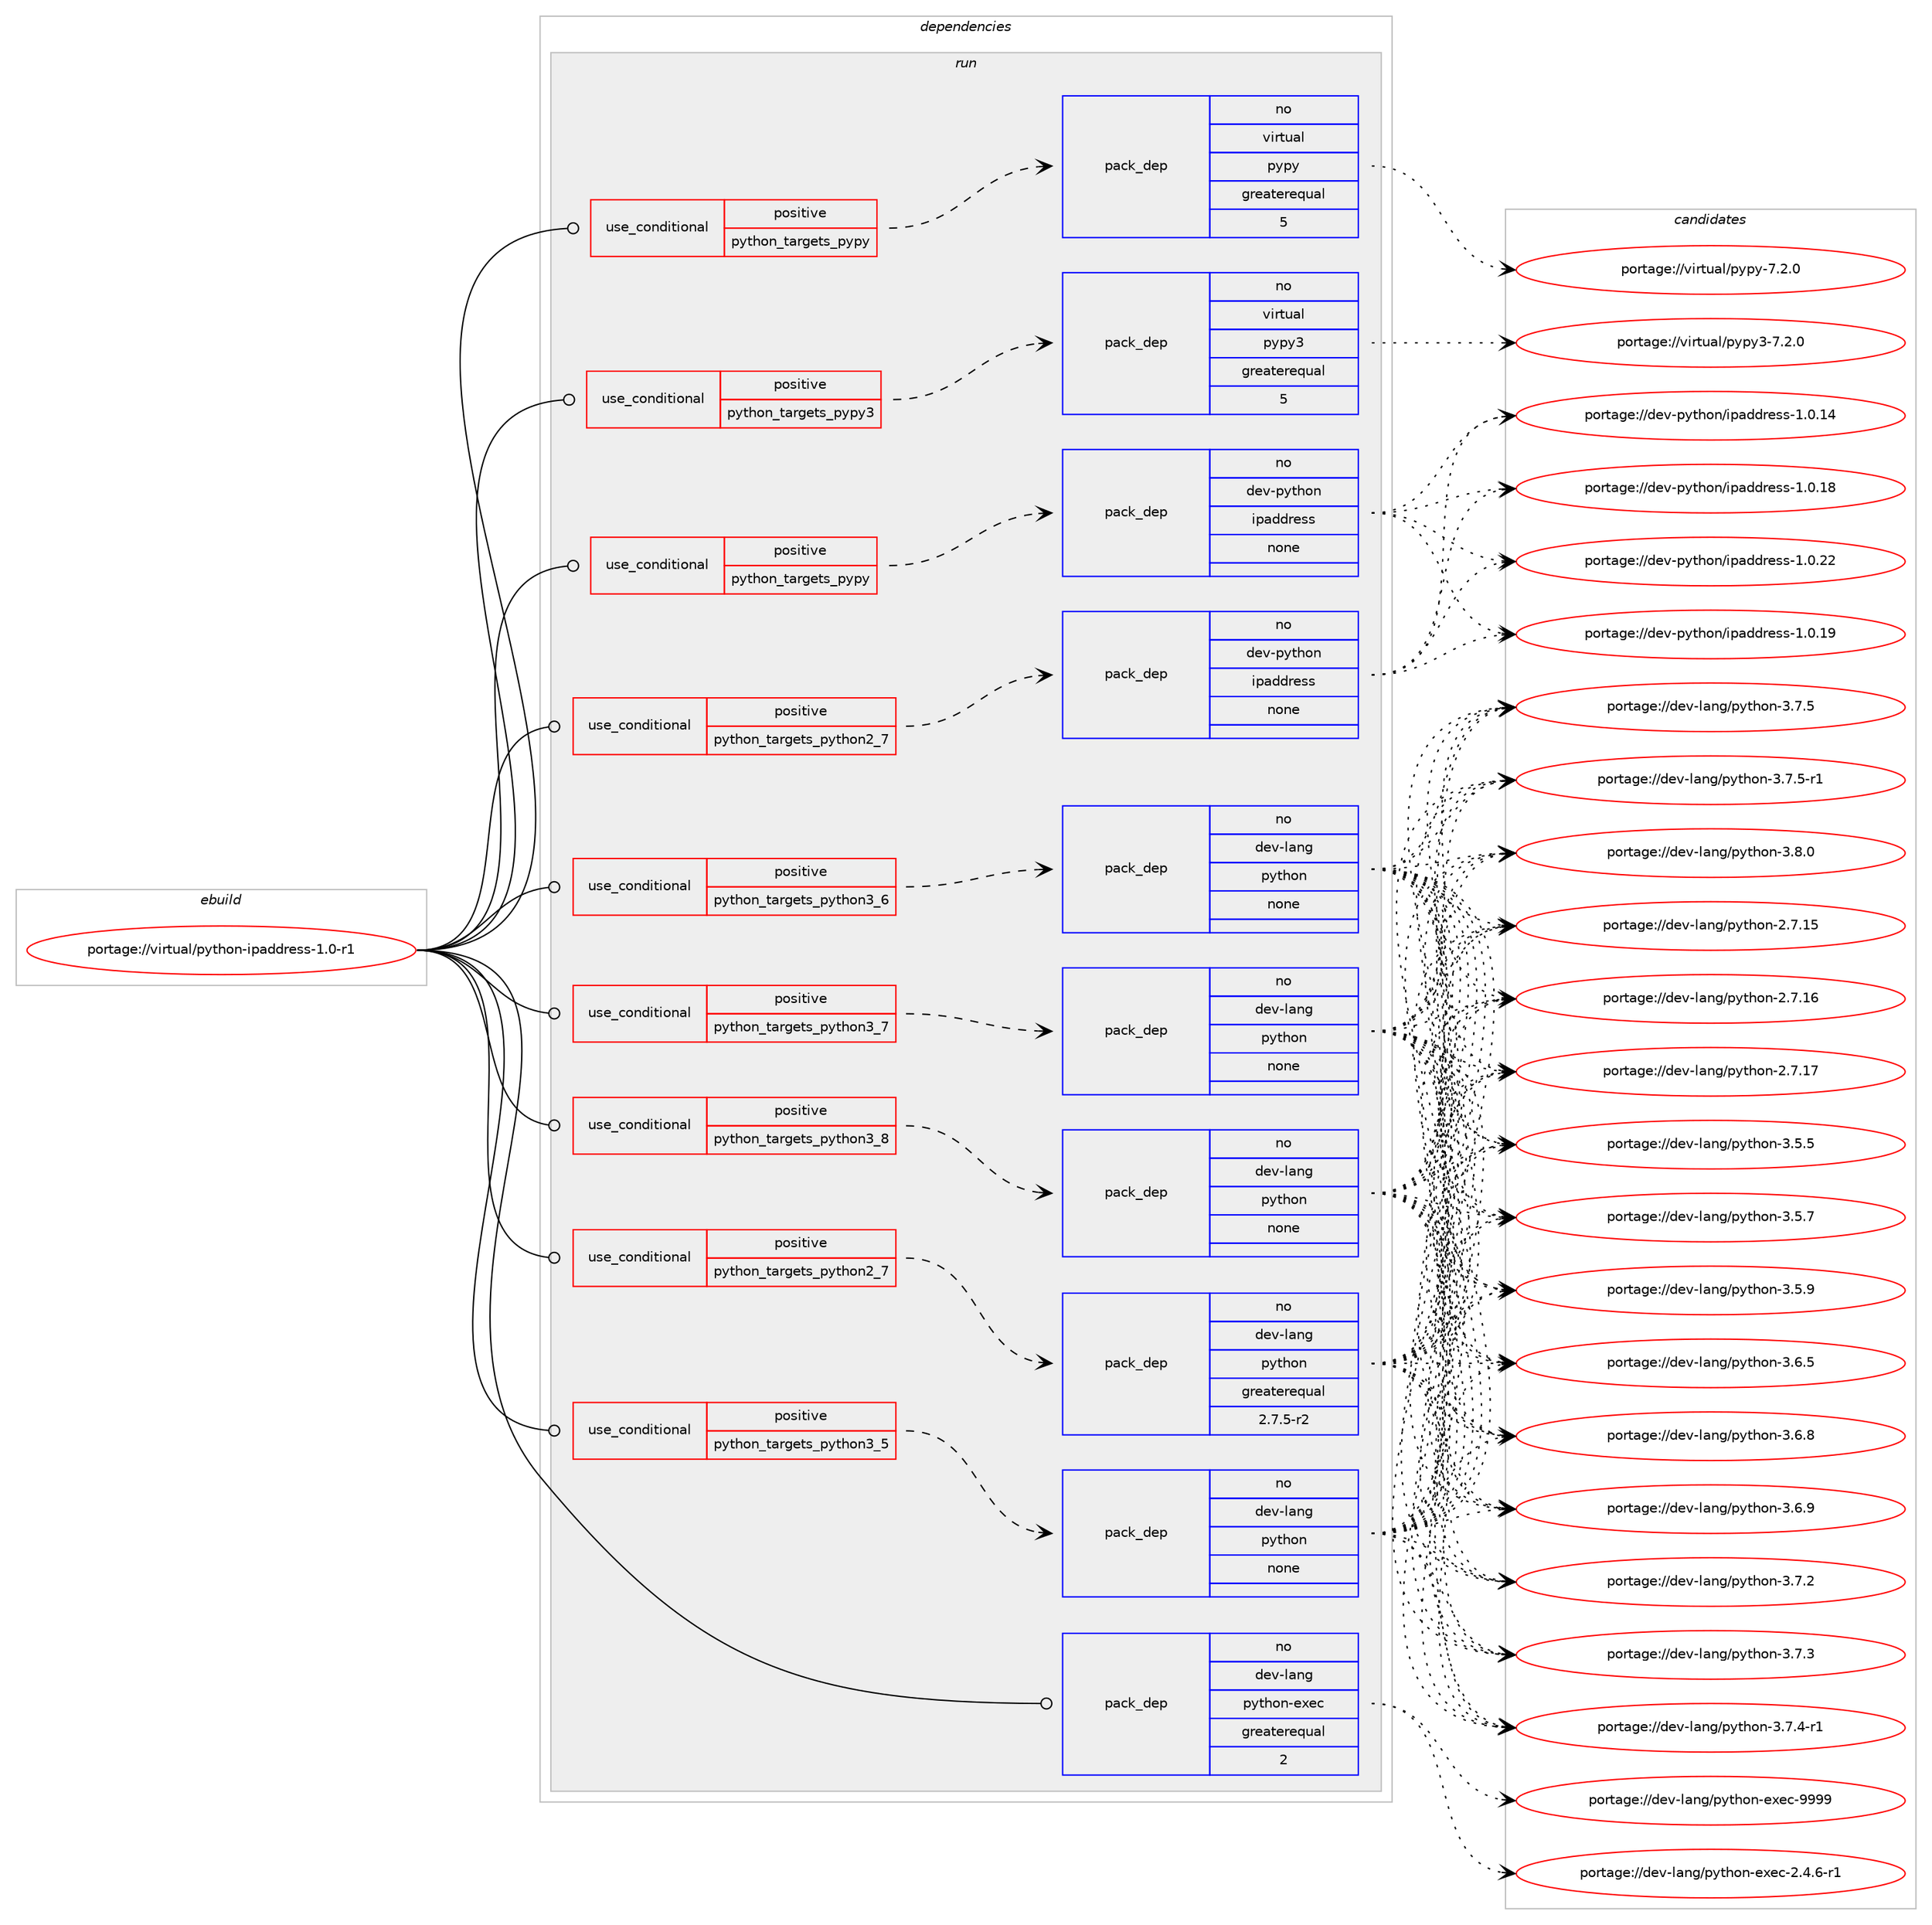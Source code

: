 digraph prolog {

# *************
# Graph options
# *************

newrank=true;
concentrate=true;
compound=true;
graph [rankdir=LR,fontname=Helvetica,fontsize=10,ranksep=1.5];#, ranksep=2.5, nodesep=0.2];
edge  [arrowhead=vee];
node  [fontname=Helvetica,fontsize=10];

# **********
# The ebuild
# **********

subgraph cluster_leftcol {
color=gray;
rank=same;
label=<<i>ebuild</i>>;
id [label="portage://virtual/python-ipaddress-1.0-r1", color=red, width=4, href="../virtual/python-ipaddress-1.0-r1.svg"];
}

# ****************
# The dependencies
# ****************

subgraph cluster_midcol {
color=gray;
label=<<i>dependencies</i>>;
subgraph cluster_compile {
fillcolor="#eeeeee";
style=filled;
label=<<i>compile</i>>;
}
subgraph cluster_compileandrun {
fillcolor="#eeeeee";
style=filled;
label=<<i>compile and run</i>>;
}
subgraph cluster_run {
fillcolor="#eeeeee";
style=filled;
label=<<i>run</i>>;
subgraph cond105070 {
dependency435996 [label=<<TABLE BORDER="0" CELLBORDER="1" CELLSPACING="0" CELLPADDING="4"><TR><TD ROWSPAN="3" CELLPADDING="10">use_conditional</TD></TR><TR><TD>positive</TD></TR><TR><TD>python_targets_pypy</TD></TR></TABLE>>, shape=none, color=red];
subgraph pack323252 {
dependency435997 [label=<<TABLE BORDER="0" CELLBORDER="1" CELLSPACING="0" CELLPADDING="4" WIDTH="220"><TR><TD ROWSPAN="6" CELLPADDING="30">pack_dep</TD></TR><TR><TD WIDTH="110">no</TD></TR><TR><TD>dev-python</TD></TR><TR><TD>ipaddress</TD></TR><TR><TD>none</TD></TR><TR><TD></TD></TR></TABLE>>, shape=none, color=blue];
}
dependency435996:e -> dependency435997:w [weight=20,style="dashed",arrowhead="vee"];
}
id:e -> dependency435996:w [weight=20,style="solid",arrowhead="odot"];
subgraph cond105071 {
dependency435998 [label=<<TABLE BORDER="0" CELLBORDER="1" CELLSPACING="0" CELLPADDING="4"><TR><TD ROWSPAN="3" CELLPADDING="10">use_conditional</TD></TR><TR><TD>positive</TD></TR><TR><TD>python_targets_pypy</TD></TR></TABLE>>, shape=none, color=red];
subgraph pack323253 {
dependency435999 [label=<<TABLE BORDER="0" CELLBORDER="1" CELLSPACING="0" CELLPADDING="4" WIDTH="220"><TR><TD ROWSPAN="6" CELLPADDING="30">pack_dep</TD></TR><TR><TD WIDTH="110">no</TD></TR><TR><TD>virtual</TD></TR><TR><TD>pypy</TD></TR><TR><TD>greaterequal</TD></TR><TR><TD>5</TD></TR></TABLE>>, shape=none, color=blue];
}
dependency435998:e -> dependency435999:w [weight=20,style="dashed",arrowhead="vee"];
}
id:e -> dependency435998:w [weight=20,style="solid",arrowhead="odot"];
subgraph cond105072 {
dependency436000 [label=<<TABLE BORDER="0" CELLBORDER="1" CELLSPACING="0" CELLPADDING="4"><TR><TD ROWSPAN="3" CELLPADDING="10">use_conditional</TD></TR><TR><TD>positive</TD></TR><TR><TD>python_targets_pypy3</TD></TR></TABLE>>, shape=none, color=red];
subgraph pack323254 {
dependency436001 [label=<<TABLE BORDER="0" CELLBORDER="1" CELLSPACING="0" CELLPADDING="4" WIDTH="220"><TR><TD ROWSPAN="6" CELLPADDING="30">pack_dep</TD></TR><TR><TD WIDTH="110">no</TD></TR><TR><TD>virtual</TD></TR><TR><TD>pypy3</TD></TR><TR><TD>greaterequal</TD></TR><TR><TD>5</TD></TR></TABLE>>, shape=none, color=blue];
}
dependency436000:e -> dependency436001:w [weight=20,style="dashed",arrowhead="vee"];
}
id:e -> dependency436000:w [weight=20,style="solid",arrowhead="odot"];
subgraph cond105073 {
dependency436002 [label=<<TABLE BORDER="0" CELLBORDER="1" CELLSPACING="0" CELLPADDING="4"><TR><TD ROWSPAN="3" CELLPADDING="10">use_conditional</TD></TR><TR><TD>positive</TD></TR><TR><TD>python_targets_python2_7</TD></TR></TABLE>>, shape=none, color=red];
subgraph pack323255 {
dependency436003 [label=<<TABLE BORDER="0" CELLBORDER="1" CELLSPACING="0" CELLPADDING="4" WIDTH="220"><TR><TD ROWSPAN="6" CELLPADDING="30">pack_dep</TD></TR><TR><TD WIDTH="110">no</TD></TR><TR><TD>dev-lang</TD></TR><TR><TD>python</TD></TR><TR><TD>greaterequal</TD></TR><TR><TD>2.7.5-r2</TD></TR></TABLE>>, shape=none, color=blue];
}
dependency436002:e -> dependency436003:w [weight=20,style="dashed",arrowhead="vee"];
}
id:e -> dependency436002:w [weight=20,style="solid",arrowhead="odot"];
subgraph cond105074 {
dependency436004 [label=<<TABLE BORDER="0" CELLBORDER="1" CELLSPACING="0" CELLPADDING="4"><TR><TD ROWSPAN="3" CELLPADDING="10">use_conditional</TD></TR><TR><TD>positive</TD></TR><TR><TD>python_targets_python2_7</TD></TR></TABLE>>, shape=none, color=red];
subgraph pack323256 {
dependency436005 [label=<<TABLE BORDER="0" CELLBORDER="1" CELLSPACING="0" CELLPADDING="4" WIDTH="220"><TR><TD ROWSPAN="6" CELLPADDING="30">pack_dep</TD></TR><TR><TD WIDTH="110">no</TD></TR><TR><TD>dev-python</TD></TR><TR><TD>ipaddress</TD></TR><TR><TD>none</TD></TR><TR><TD></TD></TR></TABLE>>, shape=none, color=blue];
}
dependency436004:e -> dependency436005:w [weight=20,style="dashed",arrowhead="vee"];
}
id:e -> dependency436004:w [weight=20,style="solid",arrowhead="odot"];
subgraph cond105075 {
dependency436006 [label=<<TABLE BORDER="0" CELLBORDER="1" CELLSPACING="0" CELLPADDING="4"><TR><TD ROWSPAN="3" CELLPADDING="10">use_conditional</TD></TR><TR><TD>positive</TD></TR><TR><TD>python_targets_python3_5</TD></TR></TABLE>>, shape=none, color=red];
subgraph pack323257 {
dependency436007 [label=<<TABLE BORDER="0" CELLBORDER="1" CELLSPACING="0" CELLPADDING="4" WIDTH="220"><TR><TD ROWSPAN="6" CELLPADDING="30">pack_dep</TD></TR><TR><TD WIDTH="110">no</TD></TR><TR><TD>dev-lang</TD></TR><TR><TD>python</TD></TR><TR><TD>none</TD></TR><TR><TD></TD></TR></TABLE>>, shape=none, color=blue];
}
dependency436006:e -> dependency436007:w [weight=20,style="dashed",arrowhead="vee"];
}
id:e -> dependency436006:w [weight=20,style="solid",arrowhead="odot"];
subgraph cond105076 {
dependency436008 [label=<<TABLE BORDER="0" CELLBORDER="1" CELLSPACING="0" CELLPADDING="4"><TR><TD ROWSPAN="3" CELLPADDING="10">use_conditional</TD></TR><TR><TD>positive</TD></TR><TR><TD>python_targets_python3_6</TD></TR></TABLE>>, shape=none, color=red];
subgraph pack323258 {
dependency436009 [label=<<TABLE BORDER="0" CELLBORDER="1" CELLSPACING="0" CELLPADDING="4" WIDTH="220"><TR><TD ROWSPAN="6" CELLPADDING="30">pack_dep</TD></TR><TR><TD WIDTH="110">no</TD></TR><TR><TD>dev-lang</TD></TR><TR><TD>python</TD></TR><TR><TD>none</TD></TR><TR><TD></TD></TR></TABLE>>, shape=none, color=blue];
}
dependency436008:e -> dependency436009:w [weight=20,style="dashed",arrowhead="vee"];
}
id:e -> dependency436008:w [weight=20,style="solid",arrowhead="odot"];
subgraph cond105077 {
dependency436010 [label=<<TABLE BORDER="0" CELLBORDER="1" CELLSPACING="0" CELLPADDING="4"><TR><TD ROWSPAN="3" CELLPADDING="10">use_conditional</TD></TR><TR><TD>positive</TD></TR><TR><TD>python_targets_python3_7</TD></TR></TABLE>>, shape=none, color=red];
subgraph pack323259 {
dependency436011 [label=<<TABLE BORDER="0" CELLBORDER="1" CELLSPACING="0" CELLPADDING="4" WIDTH="220"><TR><TD ROWSPAN="6" CELLPADDING="30">pack_dep</TD></TR><TR><TD WIDTH="110">no</TD></TR><TR><TD>dev-lang</TD></TR><TR><TD>python</TD></TR><TR><TD>none</TD></TR><TR><TD></TD></TR></TABLE>>, shape=none, color=blue];
}
dependency436010:e -> dependency436011:w [weight=20,style="dashed",arrowhead="vee"];
}
id:e -> dependency436010:w [weight=20,style="solid",arrowhead="odot"];
subgraph cond105078 {
dependency436012 [label=<<TABLE BORDER="0" CELLBORDER="1" CELLSPACING="0" CELLPADDING="4"><TR><TD ROWSPAN="3" CELLPADDING="10">use_conditional</TD></TR><TR><TD>positive</TD></TR><TR><TD>python_targets_python3_8</TD></TR></TABLE>>, shape=none, color=red];
subgraph pack323260 {
dependency436013 [label=<<TABLE BORDER="0" CELLBORDER="1" CELLSPACING="0" CELLPADDING="4" WIDTH="220"><TR><TD ROWSPAN="6" CELLPADDING="30">pack_dep</TD></TR><TR><TD WIDTH="110">no</TD></TR><TR><TD>dev-lang</TD></TR><TR><TD>python</TD></TR><TR><TD>none</TD></TR><TR><TD></TD></TR></TABLE>>, shape=none, color=blue];
}
dependency436012:e -> dependency436013:w [weight=20,style="dashed",arrowhead="vee"];
}
id:e -> dependency436012:w [weight=20,style="solid",arrowhead="odot"];
subgraph pack323261 {
dependency436014 [label=<<TABLE BORDER="0" CELLBORDER="1" CELLSPACING="0" CELLPADDING="4" WIDTH="220"><TR><TD ROWSPAN="6" CELLPADDING="30">pack_dep</TD></TR><TR><TD WIDTH="110">no</TD></TR><TR><TD>dev-lang</TD></TR><TR><TD>python-exec</TD></TR><TR><TD>greaterequal</TD></TR><TR><TD>2</TD></TR></TABLE>>, shape=none, color=blue];
}
id:e -> dependency436014:w [weight=20,style="solid",arrowhead="odot"];
}
}

# **************
# The candidates
# **************

subgraph cluster_choices {
rank=same;
color=gray;
label=<<i>candidates</i>>;

subgraph choice323252 {
color=black;
nodesep=1;
choiceportage10010111845112121116104111110471051129710010011410111511545494648464952 [label="portage://dev-python/ipaddress-1.0.14", color=red, width=4,href="../dev-python/ipaddress-1.0.14.svg"];
choiceportage10010111845112121116104111110471051129710010011410111511545494648464956 [label="portage://dev-python/ipaddress-1.0.18", color=red, width=4,href="../dev-python/ipaddress-1.0.18.svg"];
choiceportage10010111845112121116104111110471051129710010011410111511545494648464957 [label="portage://dev-python/ipaddress-1.0.19", color=red, width=4,href="../dev-python/ipaddress-1.0.19.svg"];
choiceportage10010111845112121116104111110471051129710010011410111511545494648465050 [label="portage://dev-python/ipaddress-1.0.22", color=red, width=4,href="../dev-python/ipaddress-1.0.22.svg"];
dependency435997:e -> choiceportage10010111845112121116104111110471051129710010011410111511545494648464952:w [style=dotted,weight="100"];
dependency435997:e -> choiceportage10010111845112121116104111110471051129710010011410111511545494648464956:w [style=dotted,weight="100"];
dependency435997:e -> choiceportage10010111845112121116104111110471051129710010011410111511545494648464957:w [style=dotted,weight="100"];
dependency435997:e -> choiceportage10010111845112121116104111110471051129710010011410111511545494648465050:w [style=dotted,weight="100"];
}
subgraph choice323253 {
color=black;
nodesep=1;
choiceportage1181051141161179710847112121112121455546504648 [label="portage://virtual/pypy-7.2.0", color=red, width=4,href="../virtual/pypy-7.2.0.svg"];
dependency435999:e -> choiceportage1181051141161179710847112121112121455546504648:w [style=dotted,weight="100"];
}
subgraph choice323254 {
color=black;
nodesep=1;
choiceportage118105114116117971084711212111212151455546504648 [label="portage://virtual/pypy3-7.2.0", color=red, width=4,href="../virtual/pypy3-7.2.0.svg"];
dependency436001:e -> choiceportage118105114116117971084711212111212151455546504648:w [style=dotted,weight="100"];
}
subgraph choice323255 {
color=black;
nodesep=1;
choiceportage10010111845108971101034711212111610411111045504655464953 [label="portage://dev-lang/python-2.7.15", color=red, width=4,href="../dev-lang/python-2.7.15.svg"];
choiceportage10010111845108971101034711212111610411111045504655464954 [label="portage://dev-lang/python-2.7.16", color=red, width=4,href="../dev-lang/python-2.7.16.svg"];
choiceportage10010111845108971101034711212111610411111045504655464955 [label="portage://dev-lang/python-2.7.17", color=red, width=4,href="../dev-lang/python-2.7.17.svg"];
choiceportage100101118451089711010347112121116104111110455146534653 [label="portage://dev-lang/python-3.5.5", color=red, width=4,href="../dev-lang/python-3.5.5.svg"];
choiceportage100101118451089711010347112121116104111110455146534655 [label="portage://dev-lang/python-3.5.7", color=red, width=4,href="../dev-lang/python-3.5.7.svg"];
choiceportage100101118451089711010347112121116104111110455146534657 [label="portage://dev-lang/python-3.5.9", color=red, width=4,href="../dev-lang/python-3.5.9.svg"];
choiceportage100101118451089711010347112121116104111110455146544653 [label="portage://dev-lang/python-3.6.5", color=red, width=4,href="../dev-lang/python-3.6.5.svg"];
choiceportage100101118451089711010347112121116104111110455146544656 [label="portage://dev-lang/python-3.6.8", color=red, width=4,href="../dev-lang/python-3.6.8.svg"];
choiceportage100101118451089711010347112121116104111110455146544657 [label="portage://dev-lang/python-3.6.9", color=red, width=4,href="../dev-lang/python-3.6.9.svg"];
choiceportage100101118451089711010347112121116104111110455146554650 [label="portage://dev-lang/python-3.7.2", color=red, width=4,href="../dev-lang/python-3.7.2.svg"];
choiceportage100101118451089711010347112121116104111110455146554651 [label="portage://dev-lang/python-3.7.3", color=red, width=4,href="../dev-lang/python-3.7.3.svg"];
choiceportage1001011184510897110103471121211161041111104551465546524511449 [label="portage://dev-lang/python-3.7.4-r1", color=red, width=4,href="../dev-lang/python-3.7.4-r1.svg"];
choiceportage100101118451089711010347112121116104111110455146554653 [label="portage://dev-lang/python-3.7.5", color=red, width=4,href="../dev-lang/python-3.7.5.svg"];
choiceportage1001011184510897110103471121211161041111104551465546534511449 [label="portage://dev-lang/python-3.7.5-r1", color=red, width=4,href="../dev-lang/python-3.7.5-r1.svg"];
choiceportage100101118451089711010347112121116104111110455146564648 [label="portage://dev-lang/python-3.8.0", color=red, width=4,href="../dev-lang/python-3.8.0.svg"];
dependency436003:e -> choiceportage10010111845108971101034711212111610411111045504655464953:w [style=dotted,weight="100"];
dependency436003:e -> choiceportage10010111845108971101034711212111610411111045504655464954:w [style=dotted,weight="100"];
dependency436003:e -> choiceportage10010111845108971101034711212111610411111045504655464955:w [style=dotted,weight="100"];
dependency436003:e -> choiceportage100101118451089711010347112121116104111110455146534653:w [style=dotted,weight="100"];
dependency436003:e -> choiceportage100101118451089711010347112121116104111110455146534655:w [style=dotted,weight="100"];
dependency436003:e -> choiceportage100101118451089711010347112121116104111110455146534657:w [style=dotted,weight="100"];
dependency436003:e -> choiceportage100101118451089711010347112121116104111110455146544653:w [style=dotted,weight="100"];
dependency436003:e -> choiceportage100101118451089711010347112121116104111110455146544656:w [style=dotted,weight="100"];
dependency436003:e -> choiceportage100101118451089711010347112121116104111110455146544657:w [style=dotted,weight="100"];
dependency436003:e -> choiceportage100101118451089711010347112121116104111110455146554650:w [style=dotted,weight="100"];
dependency436003:e -> choiceportage100101118451089711010347112121116104111110455146554651:w [style=dotted,weight="100"];
dependency436003:e -> choiceportage1001011184510897110103471121211161041111104551465546524511449:w [style=dotted,weight="100"];
dependency436003:e -> choiceportage100101118451089711010347112121116104111110455146554653:w [style=dotted,weight="100"];
dependency436003:e -> choiceportage1001011184510897110103471121211161041111104551465546534511449:w [style=dotted,weight="100"];
dependency436003:e -> choiceportage100101118451089711010347112121116104111110455146564648:w [style=dotted,weight="100"];
}
subgraph choice323256 {
color=black;
nodesep=1;
choiceportage10010111845112121116104111110471051129710010011410111511545494648464952 [label="portage://dev-python/ipaddress-1.0.14", color=red, width=4,href="../dev-python/ipaddress-1.0.14.svg"];
choiceportage10010111845112121116104111110471051129710010011410111511545494648464956 [label="portage://dev-python/ipaddress-1.0.18", color=red, width=4,href="../dev-python/ipaddress-1.0.18.svg"];
choiceportage10010111845112121116104111110471051129710010011410111511545494648464957 [label="portage://dev-python/ipaddress-1.0.19", color=red, width=4,href="../dev-python/ipaddress-1.0.19.svg"];
choiceportage10010111845112121116104111110471051129710010011410111511545494648465050 [label="portage://dev-python/ipaddress-1.0.22", color=red, width=4,href="../dev-python/ipaddress-1.0.22.svg"];
dependency436005:e -> choiceportage10010111845112121116104111110471051129710010011410111511545494648464952:w [style=dotted,weight="100"];
dependency436005:e -> choiceportage10010111845112121116104111110471051129710010011410111511545494648464956:w [style=dotted,weight="100"];
dependency436005:e -> choiceportage10010111845112121116104111110471051129710010011410111511545494648464957:w [style=dotted,weight="100"];
dependency436005:e -> choiceportage10010111845112121116104111110471051129710010011410111511545494648465050:w [style=dotted,weight="100"];
}
subgraph choice323257 {
color=black;
nodesep=1;
choiceportage10010111845108971101034711212111610411111045504655464953 [label="portage://dev-lang/python-2.7.15", color=red, width=4,href="../dev-lang/python-2.7.15.svg"];
choiceportage10010111845108971101034711212111610411111045504655464954 [label="portage://dev-lang/python-2.7.16", color=red, width=4,href="../dev-lang/python-2.7.16.svg"];
choiceportage10010111845108971101034711212111610411111045504655464955 [label="portage://dev-lang/python-2.7.17", color=red, width=4,href="../dev-lang/python-2.7.17.svg"];
choiceportage100101118451089711010347112121116104111110455146534653 [label="portage://dev-lang/python-3.5.5", color=red, width=4,href="../dev-lang/python-3.5.5.svg"];
choiceportage100101118451089711010347112121116104111110455146534655 [label="portage://dev-lang/python-3.5.7", color=red, width=4,href="../dev-lang/python-3.5.7.svg"];
choiceportage100101118451089711010347112121116104111110455146534657 [label="portage://dev-lang/python-3.5.9", color=red, width=4,href="../dev-lang/python-3.5.9.svg"];
choiceportage100101118451089711010347112121116104111110455146544653 [label="portage://dev-lang/python-3.6.5", color=red, width=4,href="../dev-lang/python-3.6.5.svg"];
choiceportage100101118451089711010347112121116104111110455146544656 [label="portage://dev-lang/python-3.6.8", color=red, width=4,href="../dev-lang/python-3.6.8.svg"];
choiceportage100101118451089711010347112121116104111110455146544657 [label="portage://dev-lang/python-3.6.9", color=red, width=4,href="../dev-lang/python-3.6.9.svg"];
choiceportage100101118451089711010347112121116104111110455146554650 [label="portage://dev-lang/python-3.7.2", color=red, width=4,href="../dev-lang/python-3.7.2.svg"];
choiceportage100101118451089711010347112121116104111110455146554651 [label="portage://dev-lang/python-3.7.3", color=red, width=4,href="../dev-lang/python-3.7.3.svg"];
choiceportage1001011184510897110103471121211161041111104551465546524511449 [label="portage://dev-lang/python-3.7.4-r1", color=red, width=4,href="../dev-lang/python-3.7.4-r1.svg"];
choiceportage100101118451089711010347112121116104111110455146554653 [label="portage://dev-lang/python-3.7.5", color=red, width=4,href="../dev-lang/python-3.7.5.svg"];
choiceportage1001011184510897110103471121211161041111104551465546534511449 [label="portage://dev-lang/python-3.7.5-r1", color=red, width=4,href="../dev-lang/python-3.7.5-r1.svg"];
choiceportage100101118451089711010347112121116104111110455146564648 [label="portage://dev-lang/python-3.8.0", color=red, width=4,href="../dev-lang/python-3.8.0.svg"];
dependency436007:e -> choiceportage10010111845108971101034711212111610411111045504655464953:w [style=dotted,weight="100"];
dependency436007:e -> choiceportage10010111845108971101034711212111610411111045504655464954:w [style=dotted,weight="100"];
dependency436007:e -> choiceportage10010111845108971101034711212111610411111045504655464955:w [style=dotted,weight="100"];
dependency436007:e -> choiceportage100101118451089711010347112121116104111110455146534653:w [style=dotted,weight="100"];
dependency436007:e -> choiceportage100101118451089711010347112121116104111110455146534655:w [style=dotted,weight="100"];
dependency436007:e -> choiceportage100101118451089711010347112121116104111110455146534657:w [style=dotted,weight="100"];
dependency436007:e -> choiceportage100101118451089711010347112121116104111110455146544653:w [style=dotted,weight="100"];
dependency436007:e -> choiceportage100101118451089711010347112121116104111110455146544656:w [style=dotted,weight="100"];
dependency436007:e -> choiceportage100101118451089711010347112121116104111110455146544657:w [style=dotted,weight="100"];
dependency436007:e -> choiceportage100101118451089711010347112121116104111110455146554650:w [style=dotted,weight="100"];
dependency436007:e -> choiceportage100101118451089711010347112121116104111110455146554651:w [style=dotted,weight="100"];
dependency436007:e -> choiceportage1001011184510897110103471121211161041111104551465546524511449:w [style=dotted,weight="100"];
dependency436007:e -> choiceportage100101118451089711010347112121116104111110455146554653:w [style=dotted,weight="100"];
dependency436007:e -> choiceportage1001011184510897110103471121211161041111104551465546534511449:w [style=dotted,weight="100"];
dependency436007:e -> choiceportage100101118451089711010347112121116104111110455146564648:w [style=dotted,weight="100"];
}
subgraph choice323258 {
color=black;
nodesep=1;
choiceportage10010111845108971101034711212111610411111045504655464953 [label="portage://dev-lang/python-2.7.15", color=red, width=4,href="../dev-lang/python-2.7.15.svg"];
choiceportage10010111845108971101034711212111610411111045504655464954 [label="portage://dev-lang/python-2.7.16", color=red, width=4,href="../dev-lang/python-2.7.16.svg"];
choiceportage10010111845108971101034711212111610411111045504655464955 [label="portage://dev-lang/python-2.7.17", color=red, width=4,href="../dev-lang/python-2.7.17.svg"];
choiceportage100101118451089711010347112121116104111110455146534653 [label="portage://dev-lang/python-3.5.5", color=red, width=4,href="../dev-lang/python-3.5.5.svg"];
choiceportage100101118451089711010347112121116104111110455146534655 [label="portage://dev-lang/python-3.5.7", color=red, width=4,href="../dev-lang/python-3.5.7.svg"];
choiceportage100101118451089711010347112121116104111110455146534657 [label="portage://dev-lang/python-3.5.9", color=red, width=4,href="../dev-lang/python-3.5.9.svg"];
choiceportage100101118451089711010347112121116104111110455146544653 [label="portage://dev-lang/python-3.6.5", color=red, width=4,href="../dev-lang/python-3.6.5.svg"];
choiceportage100101118451089711010347112121116104111110455146544656 [label="portage://dev-lang/python-3.6.8", color=red, width=4,href="../dev-lang/python-3.6.8.svg"];
choiceportage100101118451089711010347112121116104111110455146544657 [label="portage://dev-lang/python-3.6.9", color=red, width=4,href="../dev-lang/python-3.6.9.svg"];
choiceportage100101118451089711010347112121116104111110455146554650 [label="portage://dev-lang/python-3.7.2", color=red, width=4,href="../dev-lang/python-3.7.2.svg"];
choiceportage100101118451089711010347112121116104111110455146554651 [label="portage://dev-lang/python-3.7.3", color=red, width=4,href="../dev-lang/python-3.7.3.svg"];
choiceportage1001011184510897110103471121211161041111104551465546524511449 [label="portage://dev-lang/python-3.7.4-r1", color=red, width=4,href="../dev-lang/python-3.7.4-r1.svg"];
choiceportage100101118451089711010347112121116104111110455146554653 [label="portage://dev-lang/python-3.7.5", color=red, width=4,href="../dev-lang/python-3.7.5.svg"];
choiceportage1001011184510897110103471121211161041111104551465546534511449 [label="portage://dev-lang/python-3.7.5-r1", color=red, width=4,href="../dev-lang/python-3.7.5-r1.svg"];
choiceportage100101118451089711010347112121116104111110455146564648 [label="portage://dev-lang/python-3.8.0", color=red, width=4,href="../dev-lang/python-3.8.0.svg"];
dependency436009:e -> choiceportage10010111845108971101034711212111610411111045504655464953:w [style=dotted,weight="100"];
dependency436009:e -> choiceportage10010111845108971101034711212111610411111045504655464954:w [style=dotted,weight="100"];
dependency436009:e -> choiceportage10010111845108971101034711212111610411111045504655464955:w [style=dotted,weight="100"];
dependency436009:e -> choiceportage100101118451089711010347112121116104111110455146534653:w [style=dotted,weight="100"];
dependency436009:e -> choiceportage100101118451089711010347112121116104111110455146534655:w [style=dotted,weight="100"];
dependency436009:e -> choiceportage100101118451089711010347112121116104111110455146534657:w [style=dotted,weight="100"];
dependency436009:e -> choiceportage100101118451089711010347112121116104111110455146544653:w [style=dotted,weight="100"];
dependency436009:e -> choiceportage100101118451089711010347112121116104111110455146544656:w [style=dotted,weight="100"];
dependency436009:e -> choiceportage100101118451089711010347112121116104111110455146544657:w [style=dotted,weight="100"];
dependency436009:e -> choiceportage100101118451089711010347112121116104111110455146554650:w [style=dotted,weight="100"];
dependency436009:e -> choiceportage100101118451089711010347112121116104111110455146554651:w [style=dotted,weight="100"];
dependency436009:e -> choiceportage1001011184510897110103471121211161041111104551465546524511449:w [style=dotted,weight="100"];
dependency436009:e -> choiceportage100101118451089711010347112121116104111110455146554653:w [style=dotted,weight="100"];
dependency436009:e -> choiceportage1001011184510897110103471121211161041111104551465546534511449:w [style=dotted,weight="100"];
dependency436009:e -> choiceportage100101118451089711010347112121116104111110455146564648:w [style=dotted,weight="100"];
}
subgraph choice323259 {
color=black;
nodesep=1;
choiceportage10010111845108971101034711212111610411111045504655464953 [label="portage://dev-lang/python-2.7.15", color=red, width=4,href="../dev-lang/python-2.7.15.svg"];
choiceportage10010111845108971101034711212111610411111045504655464954 [label="portage://dev-lang/python-2.7.16", color=red, width=4,href="../dev-lang/python-2.7.16.svg"];
choiceportage10010111845108971101034711212111610411111045504655464955 [label="portage://dev-lang/python-2.7.17", color=red, width=4,href="../dev-lang/python-2.7.17.svg"];
choiceportage100101118451089711010347112121116104111110455146534653 [label="portage://dev-lang/python-3.5.5", color=red, width=4,href="../dev-lang/python-3.5.5.svg"];
choiceportage100101118451089711010347112121116104111110455146534655 [label="portage://dev-lang/python-3.5.7", color=red, width=4,href="../dev-lang/python-3.5.7.svg"];
choiceportage100101118451089711010347112121116104111110455146534657 [label="portage://dev-lang/python-3.5.9", color=red, width=4,href="../dev-lang/python-3.5.9.svg"];
choiceportage100101118451089711010347112121116104111110455146544653 [label="portage://dev-lang/python-3.6.5", color=red, width=4,href="../dev-lang/python-3.6.5.svg"];
choiceportage100101118451089711010347112121116104111110455146544656 [label="portage://dev-lang/python-3.6.8", color=red, width=4,href="../dev-lang/python-3.6.8.svg"];
choiceportage100101118451089711010347112121116104111110455146544657 [label="portage://dev-lang/python-3.6.9", color=red, width=4,href="../dev-lang/python-3.6.9.svg"];
choiceportage100101118451089711010347112121116104111110455146554650 [label="portage://dev-lang/python-3.7.2", color=red, width=4,href="../dev-lang/python-3.7.2.svg"];
choiceportage100101118451089711010347112121116104111110455146554651 [label="portage://dev-lang/python-3.7.3", color=red, width=4,href="../dev-lang/python-3.7.3.svg"];
choiceportage1001011184510897110103471121211161041111104551465546524511449 [label="portage://dev-lang/python-3.7.4-r1", color=red, width=4,href="../dev-lang/python-3.7.4-r1.svg"];
choiceportage100101118451089711010347112121116104111110455146554653 [label="portage://dev-lang/python-3.7.5", color=red, width=4,href="../dev-lang/python-3.7.5.svg"];
choiceportage1001011184510897110103471121211161041111104551465546534511449 [label="portage://dev-lang/python-3.7.5-r1", color=red, width=4,href="../dev-lang/python-3.7.5-r1.svg"];
choiceportage100101118451089711010347112121116104111110455146564648 [label="portage://dev-lang/python-3.8.0", color=red, width=4,href="../dev-lang/python-3.8.0.svg"];
dependency436011:e -> choiceportage10010111845108971101034711212111610411111045504655464953:w [style=dotted,weight="100"];
dependency436011:e -> choiceportage10010111845108971101034711212111610411111045504655464954:w [style=dotted,weight="100"];
dependency436011:e -> choiceportage10010111845108971101034711212111610411111045504655464955:w [style=dotted,weight="100"];
dependency436011:e -> choiceportage100101118451089711010347112121116104111110455146534653:w [style=dotted,weight="100"];
dependency436011:e -> choiceportage100101118451089711010347112121116104111110455146534655:w [style=dotted,weight="100"];
dependency436011:e -> choiceportage100101118451089711010347112121116104111110455146534657:w [style=dotted,weight="100"];
dependency436011:e -> choiceportage100101118451089711010347112121116104111110455146544653:w [style=dotted,weight="100"];
dependency436011:e -> choiceportage100101118451089711010347112121116104111110455146544656:w [style=dotted,weight="100"];
dependency436011:e -> choiceportage100101118451089711010347112121116104111110455146544657:w [style=dotted,weight="100"];
dependency436011:e -> choiceportage100101118451089711010347112121116104111110455146554650:w [style=dotted,weight="100"];
dependency436011:e -> choiceportage100101118451089711010347112121116104111110455146554651:w [style=dotted,weight="100"];
dependency436011:e -> choiceportage1001011184510897110103471121211161041111104551465546524511449:w [style=dotted,weight="100"];
dependency436011:e -> choiceportage100101118451089711010347112121116104111110455146554653:w [style=dotted,weight="100"];
dependency436011:e -> choiceportage1001011184510897110103471121211161041111104551465546534511449:w [style=dotted,weight="100"];
dependency436011:e -> choiceportage100101118451089711010347112121116104111110455146564648:w [style=dotted,weight="100"];
}
subgraph choice323260 {
color=black;
nodesep=1;
choiceportage10010111845108971101034711212111610411111045504655464953 [label="portage://dev-lang/python-2.7.15", color=red, width=4,href="../dev-lang/python-2.7.15.svg"];
choiceportage10010111845108971101034711212111610411111045504655464954 [label="portage://dev-lang/python-2.7.16", color=red, width=4,href="../dev-lang/python-2.7.16.svg"];
choiceportage10010111845108971101034711212111610411111045504655464955 [label="portage://dev-lang/python-2.7.17", color=red, width=4,href="../dev-lang/python-2.7.17.svg"];
choiceportage100101118451089711010347112121116104111110455146534653 [label="portage://dev-lang/python-3.5.5", color=red, width=4,href="../dev-lang/python-3.5.5.svg"];
choiceportage100101118451089711010347112121116104111110455146534655 [label="portage://dev-lang/python-3.5.7", color=red, width=4,href="../dev-lang/python-3.5.7.svg"];
choiceportage100101118451089711010347112121116104111110455146534657 [label="portage://dev-lang/python-3.5.9", color=red, width=4,href="../dev-lang/python-3.5.9.svg"];
choiceportage100101118451089711010347112121116104111110455146544653 [label="portage://dev-lang/python-3.6.5", color=red, width=4,href="../dev-lang/python-3.6.5.svg"];
choiceportage100101118451089711010347112121116104111110455146544656 [label="portage://dev-lang/python-3.6.8", color=red, width=4,href="../dev-lang/python-3.6.8.svg"];
choiceportage100101118451089711010347112121116104111110455146544657 [label="portage://dev-lang/python-3.6.9", color=red, width=4,href="../dev-lang/python-3.6.9.svg"];
choiceportage100101118451089711010347112121116104111110455146554650 [label="portage://dev-lang/python-3.7.2", color=red, width=4,href="../dev-lang/python-3.7.2.svg"];
choiceportage100101118451089711010347112121116104111110455146554651 [label="portage://dev-lang/python-3.7.3", color=red, width=4,href="../dev-lang/python-3.7.3.svg"];
choiceportage1001011184510897110103471121211161041111104551465546524511449 [label="portage://dev-lang/python-3.7.4-r1", color=red, width=4,href="../dev-lang/python-3.7.4-r1.svg"];
choiceportage100101118451089711010347112121116104111110455146554653 [label="portage://dev-lang/python-3.7.5", color=red, width=4,href="../dev-lang/python-3.7.5.svg"];
choiceportage1001011184510897110103471121211161041111104551465546534511449 [label="portage://dev-lang/python-3.7.5-r1", color=red, width=4,href="../dev-lang/python-3.7.5-r1.svg"];
choiceportage100101118451089711010347112121116104111110455146564648 [label="portage://dev-lang/python-3.8.0", color=red, width=4,href="../dev-lang/python-3.8.0.svg"];
dependency436013:e -> choiceportage10010111845108971101034711212111610411111045504655464953:w [style=dotted,weight="100"];
dependency436013:e -> choiceportage10010111845108971101034711212111610411111045504655464954:w [style=dotted,weight="100"];
dependency436013:e -> choiceportage10010111845108971101034711212111610411111045504655464955:w [style=dotted,weight="100"];
dependency436013:e -> choiceportage100101118451089711010347112121116104111110455146534653:w [style=dotted,weight="100"];
dependency436013:e -> choiceportage100101118451089711010347112121116104111110455146534655:w [style=dotted,weight="100"];
dependency436013:e -> choiceportage100101118451089711010347112121116104111110455146534657:w [style=dotted,weight="100"];
dependency436013:e -> choiceportage100101118451089711010347112121116104111110455146544653:w [style=dotted,weight="100"];
dependency436013:e -> choiceportage100101118451089711010347112121116104111110455146544656:w [style=dotted,weight="100"];
dependency436013:e -> choiceportage100101118451089711010347112121116104111110455146544657:w [style=dotted,weight="100"];
dependency436013:e -> choiceportage100101118451089711010347112121116104111110455146554650:w [style=dotted,weight="100"];
dependency436013:e -> choiceportage100101118451089711010347112121116104111110455146554651:w [style=dotted,weight="100"];
dependency436013:e -> choiceportage1001011184510897110103471121211161041111104551465546524511449:w [style=dotted,weight="100"];
dependency436013:e -> choiceportage100101118451089711010347112121116104111110455146554653:w [style=dotted,weight="100"];
dependency436013:e -> choiceportage1001011184510897110103471121211161041111104551465546534511449:w [style=dotted,weight="100"];
dependency436013:e -> choiceportage100101118451089711010347112121116104111110455146564648:w [style=dotted,weight="100"];
}
subgraph choice323261 {
color=black;
nodesep=1;
choiceportage10010111845108971101034711212111610411111045101120101994550465246544511449 [label="portage://dev-lang/python-exec-2.4.6-r1", color=red, width=4,href="../dev-lang/python-exec-2.4.6-r1.svg"];
choiceportage10010111845108971101034711212111610411111045101120101994557575757 [label="portage://dev-lang/python-exec-9999", color=red, width=4,href="../dev-lang/python-exec-9999.svg"];
dependency436014:e -> choiceportage10010111845108971101034711212111610411111045101120101994550465246544511449:w [style=dotted,weight="100"];
dependency436014:e -> choiceportage10010111845108971101034711212111610411111045101120101994557575757:w [style=dotted,weight="100"];
}
}

}
